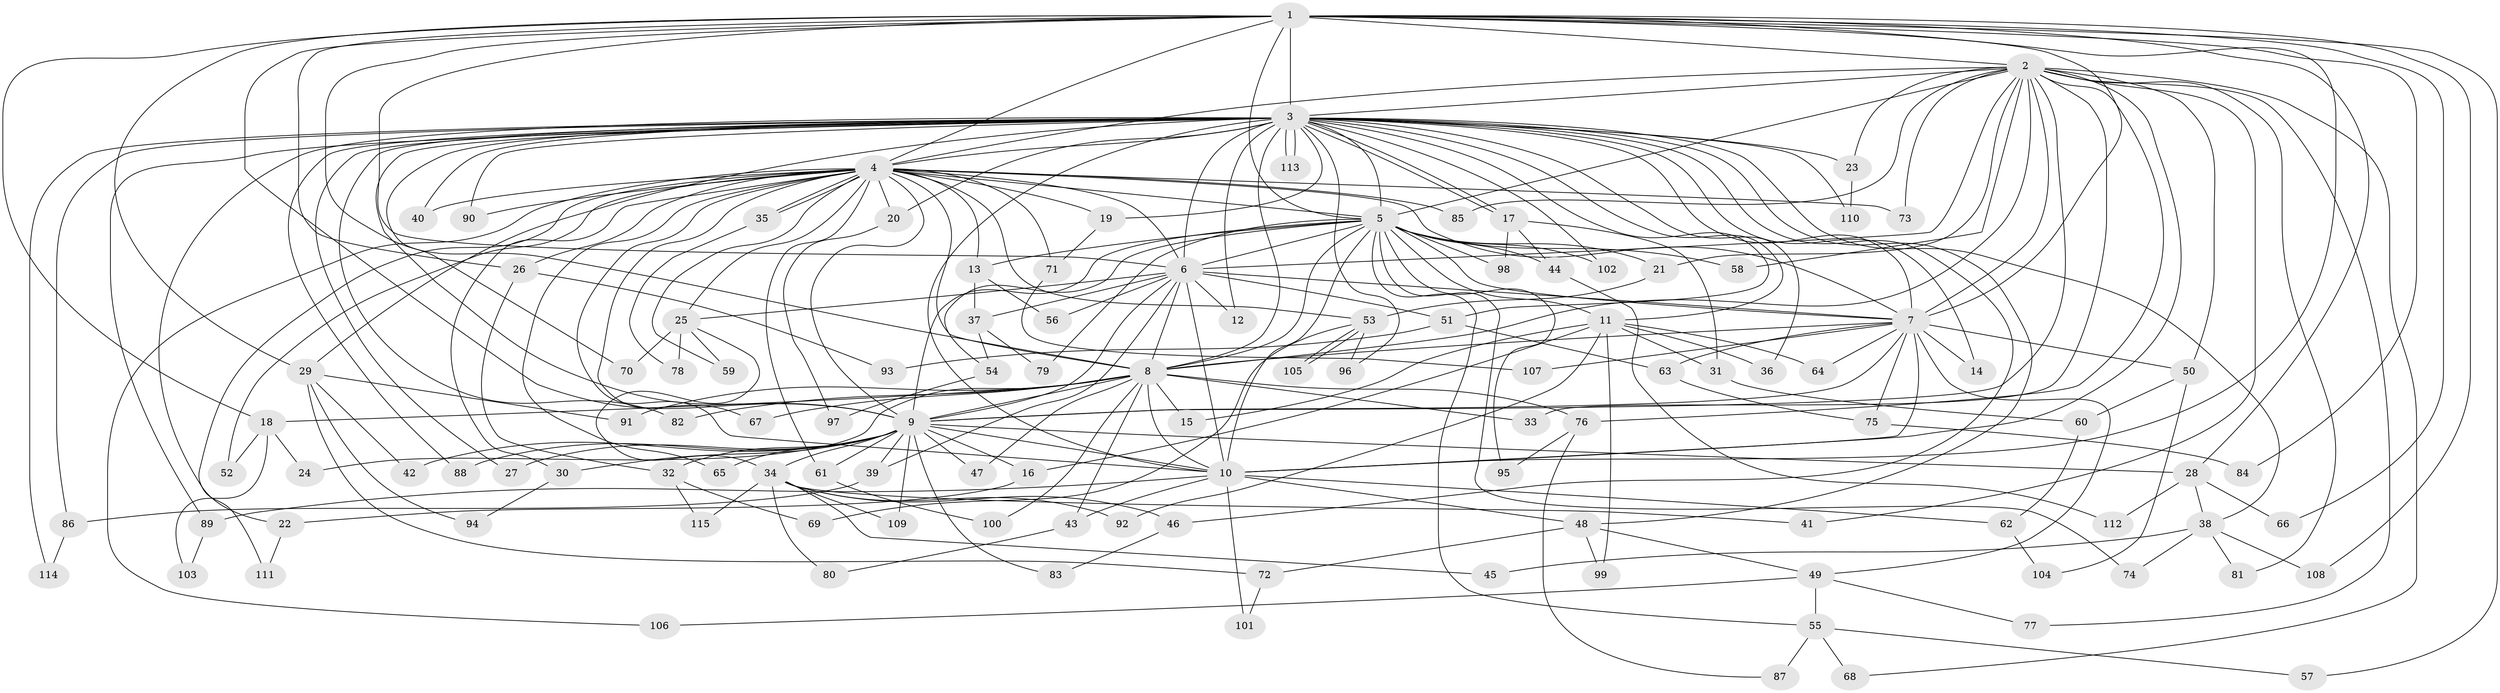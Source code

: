 // coarse degree distribution, {30: 0.017543859649122806, 19: 0.03508771929824561, 2: 0.5614035087719298, 4: 0.10526315789473684, 8: 0.017543859649122806, 3: 0.08771929824561403, 1: 0.14035087719298245, 16: 0.017543859649122806, 15: 0.017543859649122806}
// Generated by graph-tools (version 1.1) at 2025/48/03/04/25 21:48:37]
// undirected, 115 vertices, 255 edges
graph export_dot {
graph [start="1"]
  node [color=gray90,style=filled];
  1;
  2;
  3;
  4;
  5;
  6;
  7;
  8;
  9;
  10;
  11;
  12;
  13;
  14;
  15;
  16;
  17;
  18;
  19;
  20;
  21;
  22;
  23;
  24;
  25;
  26;
  27;
  28;
  29;
  30;
  31;
  32;
  33;
  34;
  35;
  36;
  37;
  38;
  39;
  40;
  41;
  42;
  43;
  44;
  45;
  46;
  47;
  48;
  49;
  50;
  51;
  52;
  53;
  54;
  55;
  56;
  57;
  58;
  59;
  60;
  61;
  62;
  63;
  64;
  65;
  66;
  67;
  68;
  69;
  70;
  71;
  72;
  73;
  74;
  75;
  76;
  77;
  78;
  79;
  80;
  81;
  82;
  83;
  84;
  85;
  86;
  87;
  88;
  89;
  90;
  91;
  92;
  93;
  94;
  95;
  96;
  97;
  98;
  99;
  100;
  101;
  102;
  103;
  104;
  105;
  106;
  107;
  108;
  109;
  110;
  111;
  112;
  113;
  114;
  115;
  1 -- 2;
  1 -- 3;
  1 -- 4;
  1 -- 5;
  1 -- 6;
  1 -- 7;
  1 -- 8;
  1 -- 9;
  1 -- 10;
  1 -- 18;
  1 -- 26;
  1 -- 28;
  1 -- 29;
  1 -- 57;
  1 -- 66;
  1 -- 84;
  1 -- 108;
  2 -- 3;
  2 -- 4;
  2 -- 5;
  2 -- 6;
  2 -- 7;
  2 -- 8;
  2 -- 9;
  2 -- 10;
  2 -- 21;
  2 -- 23;
  2 -- 33;
  2 -- 41;
  2 -- 50;
  2 -- 58;
  2 -- 68;
  2 -- 73;
  2 -- 76;
  2 -- 77;
  2 -- 81;
  2 -- 85;
  3 -- 4;
  3 -- 5;
  3 -- 6;
  3 -- 7;
  3 -- 8;
  3 -- 9;
  3 -- 10;
  3 -- 11;
  3 -- 12;
  3 -- 14;
  3 -- 17;
  3 -- 17;
  3 -- 19;
  3 -- 20;
  3 -- 22;
  3 -- 23;
  3 -- 27;
  3 -- 29;
  3 -- 36;
  3 -- 38;
  3 -- 40;
  3 -- 46;
  3 -- 48;
  3 -- 51;
  3 -- 70;
  3 -- 82;
  3 -- 86;
  3 -- 88;
  3 -- 89;
  3 -- 90;
  3 -- 96;
  3 -- 102;
  3 -- 110;
  3 -- 113;
  3 -- 113;
  3 -- 114;
  4 -- 5;
  4 -- 6;
  4 -- 7;
  4 -- 8;
  4 -- 9;
  4 -- 10;
  4 -- 13;
  4 -- 19;
  4 -- 20;
  4 -- 25;
  4 -- 26;
  4 -- 30;
  4 -- 35;
  4 -- 35;
  4 -- 40;
  4 -- 52;
  4 -- 53;
  4 -- 59;
  4 -- 61;
  4 -- 65;
  4 -- 67;
  4 -- 71;
  4 -- 73;
  4 -- 85;
  4 -- 90;
  4 -- 106;
  4 -- 111;
  5 -- 6;
  5 -- 7;
  5 -- 8;
  5 -- 9;
  5 -- 10;
  5 -- 11;
  5 -- 13;
  5 -- 21;
  5 -- 44;
  5 -- 54;
  5 -- 55;
  5 -- 58;
  5 -- 74;
  5 -- 79;
  5 -- 95;
  5 -- 98;
  5 -- 102;
  6 -- 7;
  6 -- 8;
  6 -- 9;
  6 -- 10;
  6 -- 12;
  6 -- 25;
  6 -- 37;
  6 -- 39;
  6 -- 51;
  6 -- 56;
  7 -- 8;
  7 -- 9;
  7 -- 10;
  7 -- 14;
  7 -- 49;
  7 -- 50;
  7 -- 63;
  7 -- 64;
  7 -- 75;
  7 -- 107;
  8 -- 9;
  8 -- 10;
  8 -- 15;
  8 -- 18;
  8 -- 24;
  8 -- 33;
  8 -- 43;
  8 -- 47;
  8 -- 67;
  8 -- 76;
  8 -- 82;
  8 -- 91;
  8 -- 100;
  9 -- 10;
  9 -- 16;
  9 -- 27;
  9 -- 28;
  9 -- 30;
  9 -- 32;
  9 -- 34;
  9 -- 39;
  9 -- 42;
  9 -- 47;
  9 -- 61;
  9 -- 65;
  9 -- 83;
  9 -- 88;
  9 -- 109;
  10 -- 43;
  10 -- 48;
  10 -- 62;
  10 -- 89;
  10 -- 101;
  11 -- 15;
  11 -- 16;
  11 -- 31;
  11 -- 36;
  11 -- 64;
  11 -- 92;
  11 -- 99;
  13 -- 37;
  13 -- 56;
  16 -- 22;
  17 -- 31;
  17 -- 44;
  17 -- 98;
  18 -- 24;
  18 -- 52;
  18 -- 103;
  19 -- 71;
  20 -- 97;
  21 -- 53;
  22 -- 111;
  23 -- 110;
  25 -- 34;
  25 -- 59;
  25 -- 70;
  25 -- 78;
  26 -- 32;
  26 -- 93;
  28 -- 38;
  28 -- 66;
  28 -- 112;
  29 -- 42;
  29 -- 72;
  29 -- 91;
  29 -- 94;
  30 -- 94;
  31 -- 60;
  32 -- 69;
  32 -- 115;
  34 -- 41;
  34 -- 45;
  34 -- 46;
  34 -- 80;
  34 -- 92;
  34 -- 109;
  34 -- 115;
  35 -- 78;
  37 -- 54;
  37 -- 79;
  38 -- 45;
  38 -- 74;
  38 -- 81;
  38 -- 108;
  39 -- 86;
  43 -- 80;
  44 -- 112;
  46 -- 83;
  48 -- 49;
  48 -- 72;
  48 -- 99;
  49 -- 55;
  49 -- 77;
  49 -- 106;
  50 -- 60;
  50 -- 104;
  51 -- 63;
  51 -- 93;
  53 -- 69;
  53 -- 96;
  53 -- 105;
  53 -- 105;
  54 -- 97;
  55 -- 57;
  55 -- 68;
  55 -- 87;
  60 -- 62;
  61 -- 100;
  62 -- 104;
  63 -- 75;
  71 -- 107;
  72 -- 101;
  75 -- 84;
  76 -- 87;
  76 -- 95;
  86 -- 114;
  89 -- 103;
}
